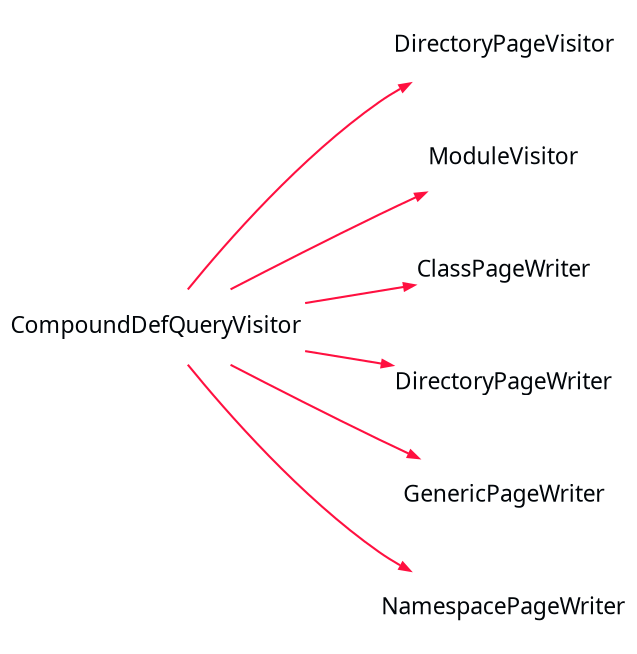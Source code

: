 digraph {
 rankdir = "LR"
 bgcolor = none;
 layout  = dot;
 edge [
   arrowsize = "0.5"
   color     = "#FF1040FF"
 ]
 DxzKpO3[
   shape    = none
   label    = "CompoundDefQueryVisitor"
   margin   = "0.01"
   fontname = "Segoe UI"
   fontsize = "11"
   fontcolor= "#010509FF"
 ]
 DQxFhpu[
   shape    = none
   label    = "DirectoryPageVisitor"
   margin   = "0.01"
   fontname = "Segoe UI"
   fontsize = "11"
   fontcolor= "#010509FF"
 ]
 DyoFhpu[
   shape    = none
   label    = "ModuleVisitor"
   margin   = "0.01"
   fontname = "Segoe UI"
   fontsize = "11"
   fontcolor= "#010509FF"
 ]
 qKOFhpu[
   shape    = none
   label    = "ClassPageWriter"
   margin   = "0.01"
   fontname = "Segoe UI"
   fontsize = "11"
   fontcolor= "#010509FF"
 ]
 q4WFhpu[
   shape    = none
   label    = "DirectoryPageWriter"
   margin   = "0.01"
   fontname = "Segoe UI"
   fontsize = "11"
   fontcolor= "#010509FF"
 ]
 DtOFhpu[
   shape    = none
   label    = "GenericPageWriter"
   margin   = "0.01"
   fontname = "Segoe UI"
   fontsize = "11"
   fontcolor= "#010509FF"
 ]
 DxaFhpu[
   shape    = none
   label    = "NamespacePageWriter"
   margin   = "0.01"
   fontname = "Segoe UI"
   fontsize = "11"
   fontcolor= "#010509FF"
 ]
 DxzKpO3->DQxFhpu
 DxzKpO3->DyoFhpu
 DxzKpO3->qKOFhpu
 DxzKpO3->q4WFhpu
 DxzKpO3->DtOFhpu
 DxzKpO3->DxaFhpu
}
